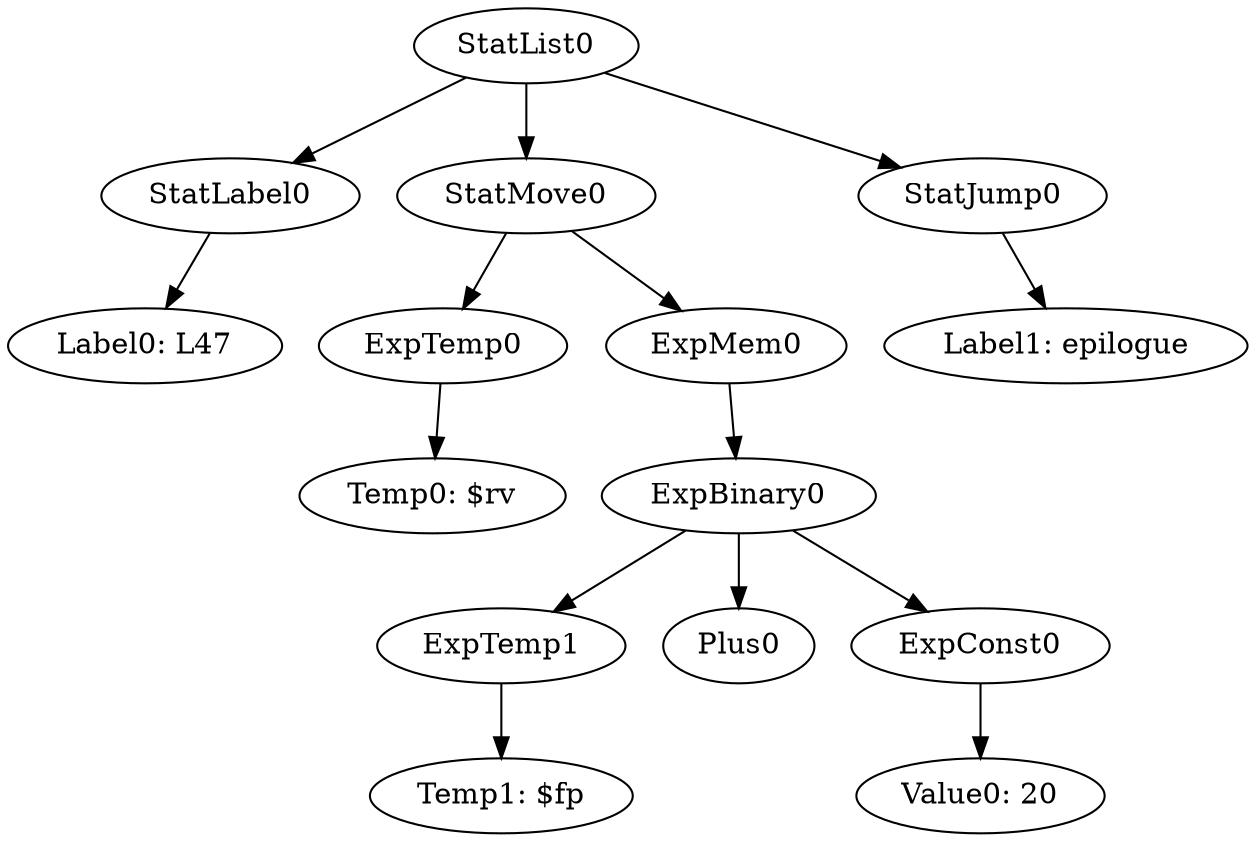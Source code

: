 digraph {
	ordering = out;
	ExpMem0 -> ExpBinary0;
	ExpTemp1 -> "Temp1: $fp";
	StatJump0 -> "Label1: epilogue";
	ExpConst0 -> "Value0: 20";
	StatLabel0 -> "Label0: L47";
	StatList0 -> StatLabel0;
	StatList0 -> StatMove0;
	StatList0 -> StatJump0;
	ExpTemp0 -> "Temp0: $rv";
	ExpBinary0 -> ExpTemp1;
	ExpBinary0 -> Plus0;
	ExpBinary0 -> ExpConst0;
	StatMove0 -> ExpTemp0;
	StatMove0 -> ExpMem0;
}

